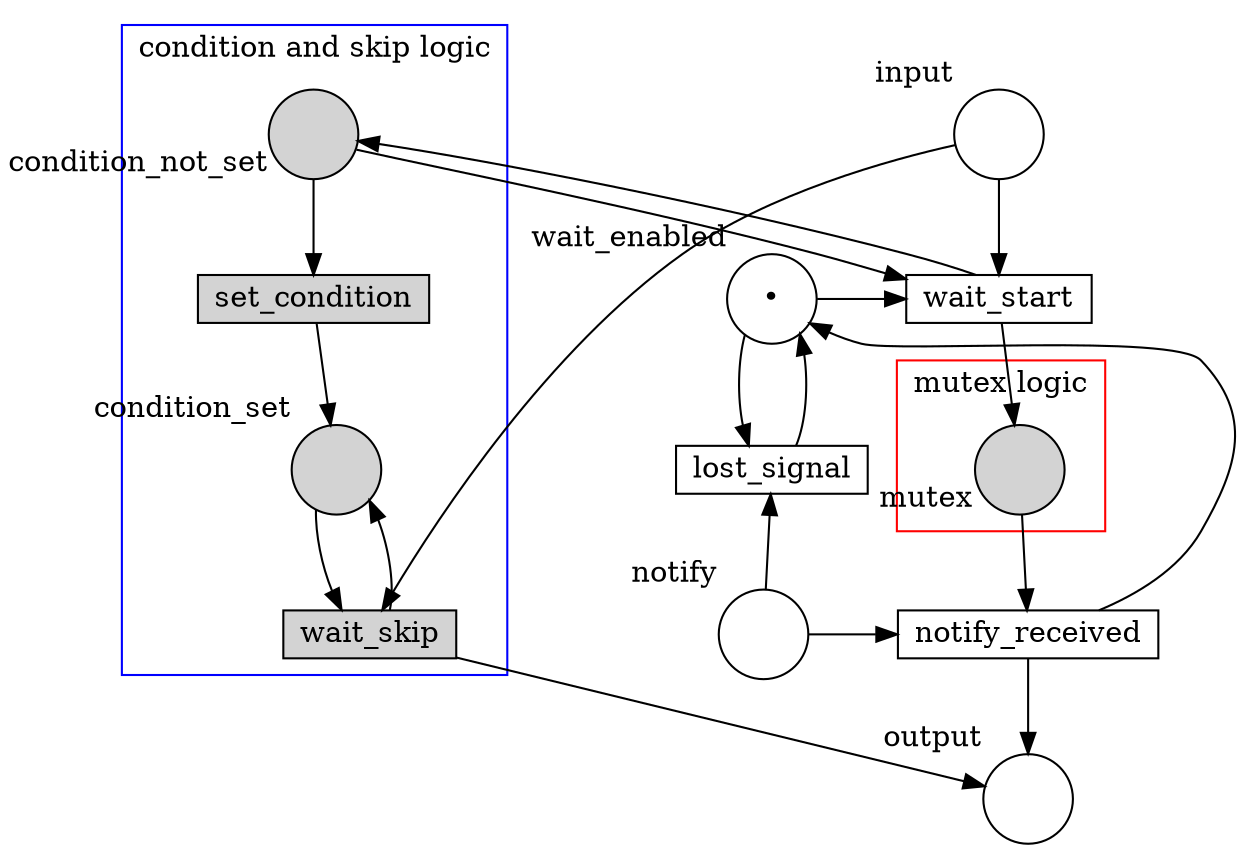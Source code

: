 digraph condvar {
    nodesep=0.6;
    
    wait_start [height=0.1 shape="box" xlabel="" label="wait_start"];
    lost_signal [height=0.1 shape="box" xlabel="" label="lost_signal"];
    notify_received [height=0.1 shape="box" xlabel="" label="notify_received"];

    wait_enabled [width=0.6 shape="circle" xlabel="wait_enabled" label="•"];
    notify [width=0.6 shape="circle" xlabel="notify" label=""];
    // Waiting is actually not needed and the mutex place suffices
    // It is a ghost node used for formatting the graph
    waiting [width=0.01 shape="none" xlabel="" label=""];

    input [width=0.6 shape="circle" xlabel="input" label=""];
    output [width=0.6 shape="circle" xlabel="output" label=""];
    // Place for the mutex used in the call
    subgraph cluster_0 {
        label = "mutex logic";
        color = red;
        node [style=filled];

        mutex [width=0.6 shape="circle" xlabel="mutex" label=""];
    }
    // The places and transitions to set the condition for the condition variable
    subgraph cluster_1 {
        label = "condition and skip logic";
        color = blue;
        node [style=filled];
        
        condition_not_set [width=0.6 shape="circle" xlabel="condition_not_set" label=""];
        condition_set [width=0.6 shape="circle" xlabel="condition_set" label=""];
        wait_skip [height=0.1 shape="box" xlabel="" label="wait_skip"];
        set_condition [height=0.1 shape="box" xlabel="" label="set_condition"];
    }
    
    // Loop for consuming the token in `notify` when `wait()` has not been called yet.
    wait_enabled -> lost_signal [weight=2];
    notify -> lost_signal [weight=2];
    lost_signal -> wait_enabled [weight=2];
    // Tokens flow from `wait_start` to `waiting` and then to `notify_received`
    input -> wait_start [weight=2]; 
    wait_start -> waiting -> notify_received [style="invis" weight=0.1];
    notify_received -> output [weight=2];
    // Start the wait only if the wait is enabled
    wait_enabled -> wait_start;
    // Exit the wait only if the notify was received
    notify -> notify_received;
    // Regenerate the token in `wait_enabled` when exiting the wait
    notify_received -> wait_enabled [constraint=false];
    
    // Lock and unlock mutex
    wait_start -> mutex -> notify_received;
    
    // Skip wait when the condition is set
    input -> wait_skip -> output;
    condition_set -> wait_skip;
    wait_skip -> condition_set;
    // Call wait only when the condition is not set
    condition_not_set -> wait_start;
    wait_start -> condition_not_set;
    // Set the condition
    condition_not_set -> set_condition -> condition_set [weight=2];
    
    // Order the nodes in 5 different levels
    {rank = same; wait_enabled; wait_start;}
    {rank = same; lost_signal; waiting;}
    {rank = same; notify; notify_received;}
    {rank = max; output;}
}